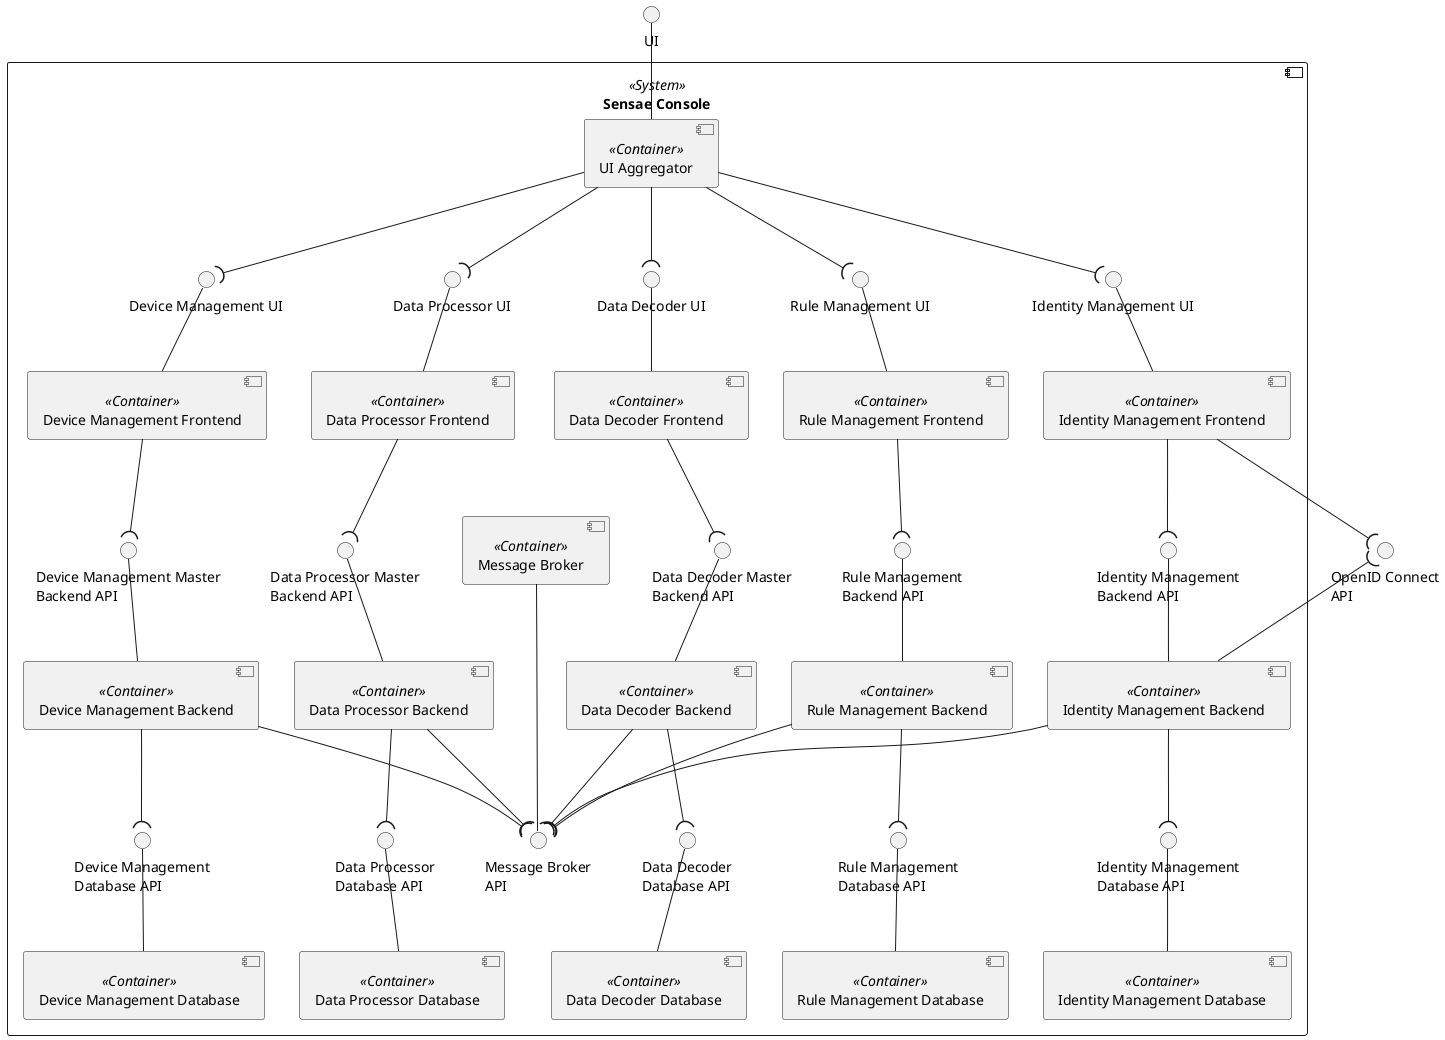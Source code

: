 @startuml configuration

skinparam sequenceMessageAlign center
skinparam Shadowing false
skinparam componentStyle uml2
skinparam packageStyle rectangle

interface "UI" as UI

interface "OpenID Connect\nAPI" as AUTH_ENDPOINT

component "Sensae Console" <<System>> {
    component "UI Aggregator" as UIAG <<Container>>

    component "Device Management Frontend" as DRF <<Container>>
    component "Data Processor Frontend" as DPF <<Container>>
    component "Data Decoder Frontend" as DDF <<Container>>
    component "Identity Management Frontend" as IAMF <<Container>>
    component "Rule Management Frontend" as RULE_MAN_FRONT <<Container>>

    interface "Device Management UI" as DRF_API
    interface "Data Processor UI" as DPF_API
    interface "Data Decoder UI" as DDF_API
    interface "Identity Management UI" as IAMF_API
    interface "Rule Management UI" as RULE_MAN_FRONT_API

    DRF_API -- DRF
    DPF_API -- DPF
    DDF_API -- DDF
    IAMF_API -- IAMF
    RULE_MAN_FRONT_API -- RULE_MAN_FRONT

    UIAG --( DRF_API
    UIAG --( DPF_API
    UIAG --( DDF_API
    UIAG --( IAMF_API
    UIAG --( RULE_MAN_FRONT_API

    component "Message Broker" as MB <<Container>>

    component "Device Management Backend" as DRB <<Container>>
    component "Data Processor Backend" as DPB <<Container>>
    component "Data Decoder Backend" as DDB <<Container>>
    component "Device Management Database" as DRDB <<Container>>
    component "Data Processor Database" as DPDB <<Container>>
    component "Data Decoder Database" as DDDB <<Container>>
    component "Identity Management Database" as IAMDB <<Container>>
    component "Identity Management Backend" as IAMB <<Container>>

    component "Rule Management Backend" as RULE_MAN_BACK <<Container>>
    component "Rule Management Database" as RULE_MAN_DB <<Container>>

    interface "Message Broker\nAPI" as MB_API
    interface "Device Management Master\nBackend API" as DRB_API
    interface "Data Processor Master\nBackend API" as DPB_API
    interface "Data Decoder Master\nBackend API" as DDMB_API
    interface "Device Management\nDatabase API" as DRDB_API
    interface "Data Processor\nDatabase API" as DPDB_API
    interface "Data Decoder\nDatabase API" as DDDB_API
    interface "Identity Management\nDatabase API" as IAMDB_API
    interface "Identity Management\nBackend API" as IAMB_API
    interface "Rule Management\nBackend API" as RULE_MAN_BACK_API
    interface "Rule Management\nDatabase API" as RULE_MAN_DB_API

    RULE_MAN_BACK --( RULE_MAN_DB_API
    DPB_API -- DPB
    DDMB_API -- DDB
    DRB_API -- DRB
    DRDB_API -- DRDB
    DPDB_API -- DPDB
    DDDB_API -- DDDB
    IAMDB_API -- IAMDB
    RULE_MAN_BACK_API -- RULE_MAN_BACK
    IAMB_API -- IAMB
    UI -- UIAG
    RULE_MAN_DB_API -- RULE_MAN_DB
    DRB --( DRDB_API
    DPB --( DPDB_API
    DDB --( DDDB_API
    IAMB --( IAMDB_API
    DPF --( DPB_API
    DDF --( DDMB_API
    DRF --( DRB_API
    IAMF --( IAMB_API
    RULE_MAN_FRONT --( RULE_MAN_BACK_API

    DRB --( MB_API
    DPB --( MB_API
    DDB --( MB_API
    IAMB --( MB_API
    RULE_MAN_BACK --( MB_API

    IAMF --( AUTH_ENDPOINT
    AUTH_ENDPOINT )-- IAMB

    MB --- MB_API

}

@enduml
